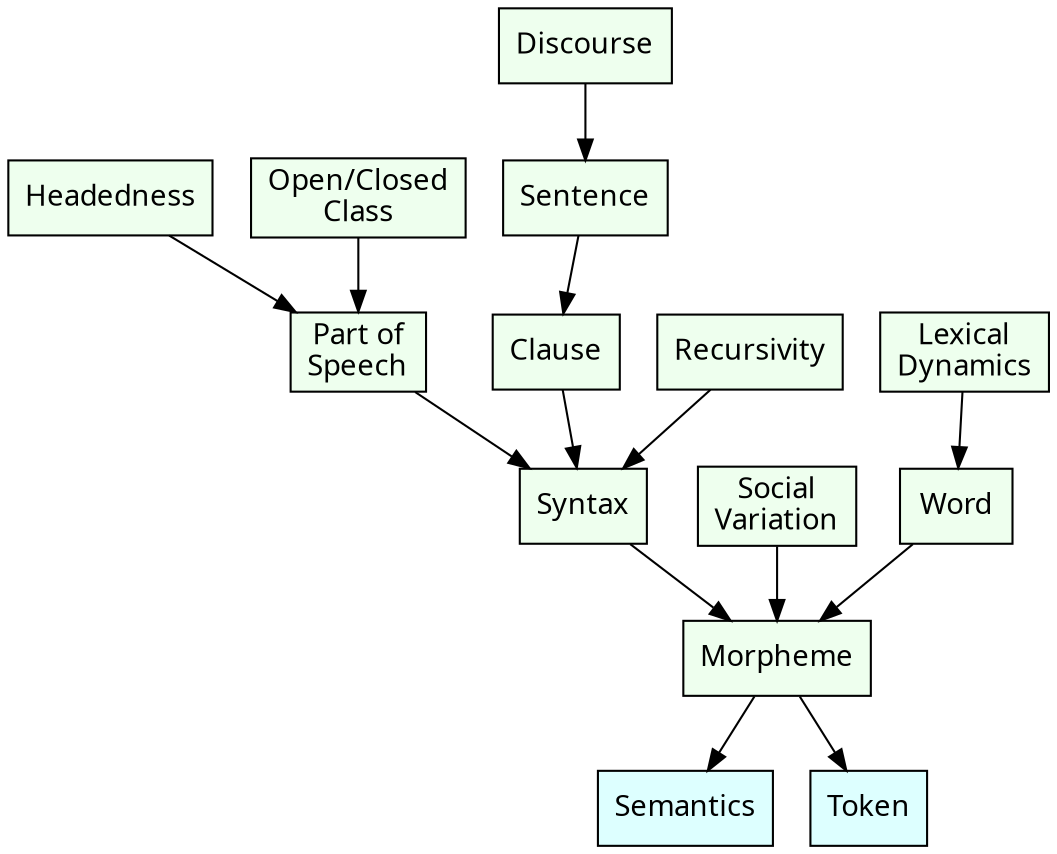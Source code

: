 digraph G {
  rankdir=TD
  node [shape="box", fillcolor="#eeffee", style="filled", fontname="sans-serif"];

  Word -> Morpheme;
  Morpheme -> Semantics;
  Pos -> Syntax;
  Headedness -> Pos;
  Morpheme -> Token;
  Syntax -> Morpheme;
  Lexdyn -> Word;
  Socvar -> Morpheme;
  Sentence -> Clause;
  Recursivity -> Syntax;
  Clause -> Syntax;
  Opcl_class -> Pos;
  Discourse -> Sentence;


  Semantics [fillcolor="#ddffff"];
  Token [fillcolor="#ddffff"];

  Socvar [label="Social\nVariation"];
  Opcl_class [label="Open/Closed\nClass"];
  Lexdyn [label="Lexical\nDynamics"];
  Pos [label="Part of\nSpeech"];
}
